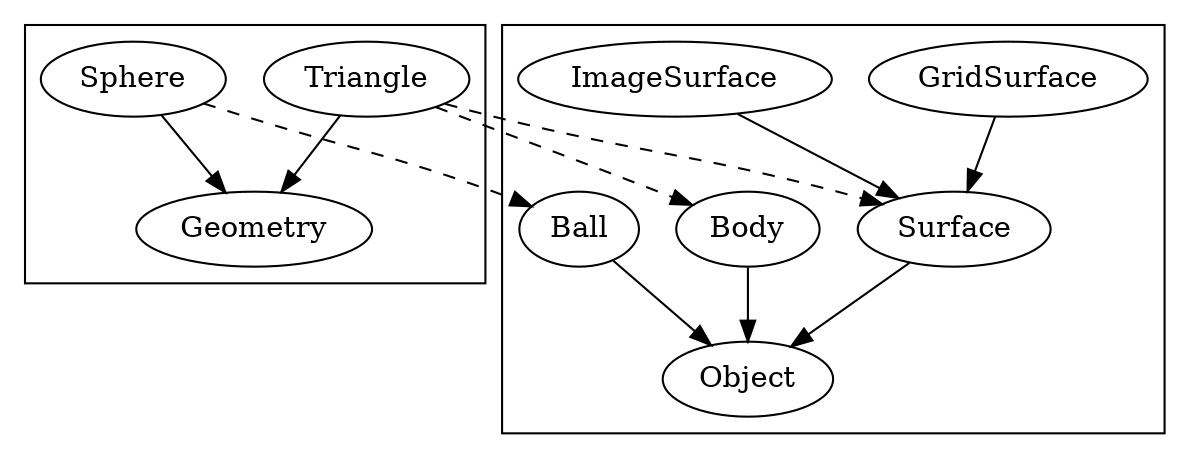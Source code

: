 digraph G{

    subgraph cluster_0{
        Sphere -> Geometry;
        Triangle -> Geometry;
    }

    subgraph cluster_1{
        Ball -> Object;
        Surface -> Object;
        GridSurface -> Surface;
        ImageSurface -> Surface;
        Body -> Object;
    }

    Sphere -> Ball [style = "dashed"];
    Triangle -> Surface [style = "dashed"];
    Triangle -> Body [style = "dashed"];
}
